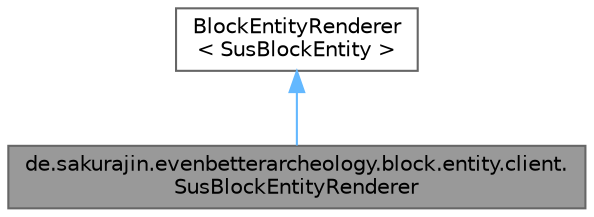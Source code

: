 digraph "de.sakurajin.evenbetterarcheology.block.entity.client.SusBlockEntityRenderer"
{
 // LATEX_PDF_SIZE
  bgcolor="transparent";
  edge [fontname=Helvetica,fontsize=10,labelfontname=Helvetica,labelfontsize=10];
  node [fontname=Helvetica,fontsize=10,shape=box,height=0.2,width=0.4];
  Node1 [label="de.sakurajin.evenbetterarcheology.block.entity.client.\lSusBlockEntityRenderer",height=0.2,width=0.4,color="gray40", fillcolor="grey60", style="filled", fontcolor="black",tooltip=" "];
  Node2 -> Node1 [dir="back",color="steelblue1",style="solid"];
  Node2 [label="BlockEntityRenderer\l\< SusBlockEntity \>",height=0.2,width=0.4,color="gray40", fillcolor="white", style="filled",tooltip=" "];
}
